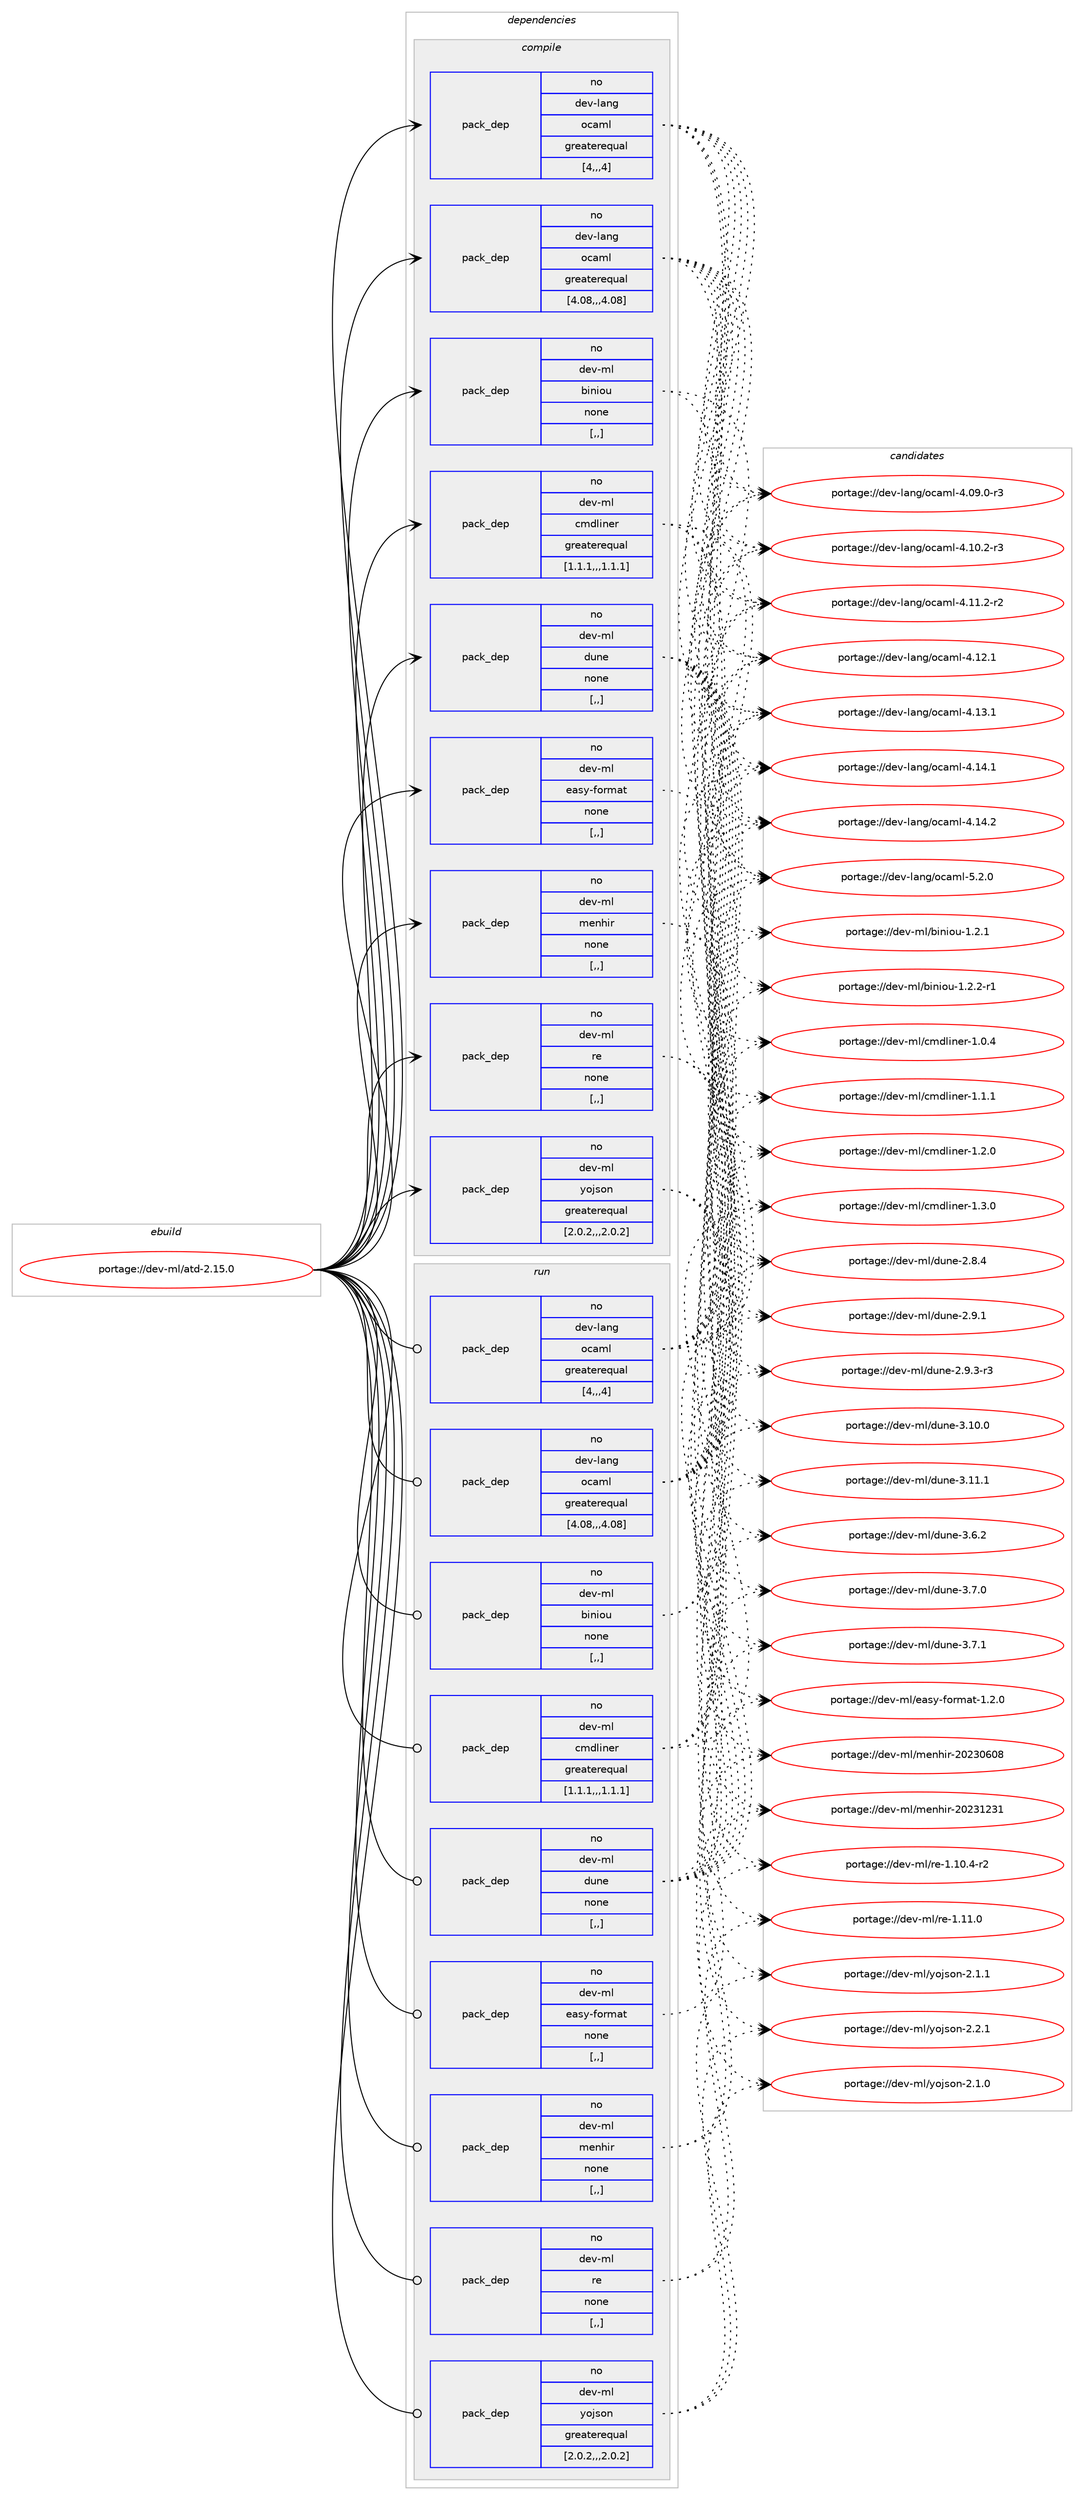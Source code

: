 digraph prolog {

# *************
# Graph options
# *************

newrank=true;
concentrate=true;
compound=true;
graph [rankdir=LR,fontname=Helvetica,fontsize=10,ranksep=1.5];#, ranksep=2.5, nodesep=0.2];
edge  [arrowhead=vee];
node  [fontname=Helvetica,fontsize=10];

# **********
# The ebuild
# **********

subgraph cluster_leftcol {
color=gray;
rank=same;
label=<<i>ebuild</i>>;
id [label="portage://dev-ml/atd-2.15.0", color=red, width=4, href="../dev-ml/atd-2.15.0.svg"];
}

# ****************
# The dependencies
# ****************

subgraph cluster_midcol {
color=gray;
label=<<i>dependencies</i>>;
subgraph cluster_compile {
fillcolor="#eeeeee";
style=filled;
label=<<i>compile</i>>;
subgraph pack84734 {
dependency114332 [label=<<TABLE BORDER="0" CELLBORDER="1" CELLSPACING="0" CELLPADDING="4" WIDTH="220"><TR><TD ROWSPAN="6" CELLPADDING="30">pack_dep</TD></TR><TR><TD WIDTH="110">no</TD></TR><TR><TD>dev-lang</TD></TR><TR><TD>ocaml</TD></TR><TR><TD>greaterequal</TD></TR><TR><TD>[4,,,4]</TD></TR></TABLE>>, shape=none, color=blue];
}
id:e -> dependency114332:w [weight=20,style="solid",arrowhead="vee"];
subgraph pack84735 {
dependency114333 [label=<<TABLE BORDER="0" CELLBORDER="1" CELLSPACING="0" CELLPADDING="4" WIDTH="220"><TR><TD ROWSPAN="6" CELLPADDING="30">pack_dep</TD></TR><TR><TD WIDTH="110">no</TD></TR><TR><TD>dev-lang</TD></TR><TR><TD>ocaml</TD></TR><TR><TD>greaterequal</TD></TR><TR><TD>[4.08,,,4.08]</TD></TR></TABLE>>, shape=none, color=blue];
}
id:e -> dependency114333:w [weight=20,style="solid",arrowhead="vee"];
subgraph pack84736 {
dependency114334 [label=<<TABLE BORDER="0" CELLBORDER="1" CELLSPACING="0" CELLPADDING="4" WIDTH="220"><TR><TD ROWSPAN="6" CELLPADDING="30">pack_dep</TD></TR><TR><TD WIDTH="110">no</TD></TR><TR><TD>dev-ml</TD></TR><TR><TD>biniou</TD></TR><TR><TD>none</TD></TR><TR><TD>[,,]</TD></TR></TABLE>>, shape=none, color=blue];
}
id:e -> dependency114334:w [weight=20,style="solid",arrowhead="vee"];
subgraph pack84737 {
dependency114335 [label=<<TABLE BORDER="0" CELLBORDER="1" CELLSPACING="0" CELLPADDING="4" WIDTH="220"><TR><TD ROWSPAN="6" CELLPADDING="30">pack_dep</TD></TR><TR><TD WIDTH="110">no</TD></TR><TR><TD>dev-ml</TD></TR><TR><TD>cmdliner</TD></TR><TR><TD>greaterequal</TD></TR><TR><TD>[1.1.1,,,1.1.1]</TD></TR></TABLE>>, shape=none, color=blue];
}
id:e -> dependency114335:w [weight=20,style="solid",arrowhead="vee"];
subgraph pack84738 {
dependency114336 [label=<<TABLE BORDER="0" CELLBORDER="1" CELLSPACING="0" CELLPADDING="4" WIDTH="220"><TR><TD ROWSPAN="6" CELLPADDING="30">pack_dep</TD></TR><TR><TD WIDTH="110">no</TD></TR><TR><TD>dev-ml</TD></TR><TR><TD>dune</TD></TR><TR><TD>none</TD></TR><TR><TD>[,,]</TD></TR></TABLE>>, shape=none, color=blue];
}
id:e -> dependency114336:w [weight=20,style="solid",arrowhead="vee"];
subgraph pack84739 {
dependency114337 [label=<<TABLE BORDER="0" CELLBORDER="1" CELLSPACING="0" CELLPADDING="4" WIDTH="220"><TR><TD ROWSPAN="6" CELLPADDING="30">pack_dep</TD></TR><TR><TD WIDTH="110">no</TD></TR><TR><TD>dev-ml</TD></TR><TR><TD>easy-format</TD></TR><TR><TD>none</TD></TR><TR><TD>[,,]</TD></TR></TABLE>>, shape=none, color=blue];
}
id:e -> dependency114337:w [weight=20,style="solid",arrowhead="vee"];
subgraph pack84740 {
dependency114338 [label=<<TABLE BORDER="0" CELLBORDER="1" CELLSPACING="0" CELLPADDING="4" WIDTH="220"><TR><TD ROWSPAN="6" CELLPADDING="30">pack_dep</TD></TR><TR><TD WIDTH="110">no</TD></TR><TR><TD>dev-ml</TD></TR><TR><TD>menhir</TD></TR><TR><TD>none</TD></TR><TR><TD>[,,]</TD></TR></TABLE>>, shape=none, color=blue];
}
id:e -> dependency114338:w [weight=20,style="solid",arrowhead="vee"];
subgraph pack84741 {
dependency114339 [label=<<TABLE BORDER="0" CELLBORDER="1" CELLSPACING="0" CELLPADDING="4" WIDTH="220"><TR><TD ROWSPAN="6" CELLPADDING="30">pack_dep</TD></TR><TR><TD WIDTH="110">no</TD></TR><TR><TD>dev-ml</TD></TR><TR><TD>re</TD></TR><TR><TD>none</TD></TR><TR><TD>[,,]</TD></TR></TABLE>>, shape=none, color=blue];
}
id:e -> dependency114339:w [weight=20,style="solid",arrowhead="vee"];
subgraph pack84742 {
dependency114340 [label=<<TABLE BORDER="0" CELLBORDER="1" CELLSPACING="0" CELLPADDING="4" WIDTH="220"><TR><TD ROWSPAN="6" CELLPADDING="30">pack_dep</TD></TR><TR><TD WIDTH="110">no</TD></TR><TR><TD>dev-ml</TD></TR><TR><TD>yojson</TD></TR><TR><TD>greaterequal</TD></TR><TR><TD>[2.0.2,,,2.0.2]</TD></TR></TABLE>>, shape=none, color=blue];
}
id:e -> dependency114340:w [weight=20,style="solid",arrowhead="vee"];
}
subgraph cluster_compileandrun {
fillcolor="#eeeeee";
style=filled;
label=<<i>compile and run</i>>;
}
subgraph cluster_run {
fillcolor="#eeeeee";
style=filled;
label=<<i>run</i>>;
subgraph pack84743 {
dependency114341 [label=<<TABLE BORDER="0" CELLBORDER="1" CELLSPACING="0" CELLPADDING="4" WIDTH="220"><TR><TD ROWSPAN="6" CELLPADDING="30">pack_dep</TD></TR><TR><TD WIDTH="110">no</TD></TR><TR><TD>dev-lang</TD></TR><TR><TD>ocaml</TD></TR><TR><TD>greaterequal</TD></TR><TR><TD>[4,,,4]</TD></TR></TABLE>>, shape=none, color=blue];
}
id:e -> dependency114341:w [weight=20,style="solid",arrowhead="odot"];
subgraph pack84744 {
dependency114342 [label=<<TABLE BORDER="0" CELLBORDER="1" CELLSPACING="0" CELLPADDING="4" WIDTH="220"><TR><TD ROWSPAN="6" CELLPADDING="30">pack_dep</TD></TR><TR><TD WIDTH="110">no</TD></TR><TR><TD>dev-lang</TD></TR><TR><TD>ocaml</TD></TR><TR><TD>greaterequal</TD></TR><TR><TD>[4.08,,,4.08]</TD></TR></TABLE>>, shape=none, color=blue];
}
id:e -> dependency114342:w [weight=20,style="solid",arrowhead="odot"];
subgraph pack84745 {
dependency114343 [label=<<TABLE BORDER="0" CELLBORDER="1" CELLSPACING="0" CELLPADDING="4" WIDTH="220"><TR><TD ROWSPAN="6" CELLPADDING="30">pack_dep</TD></TR><TR><TD WIDTH="110">no</TD></TR><TR><TD>dev-ml</TD></TR><TR><TD>biniou</TD></TR><TR><TD>none</TD></TR><TR><TD>[,,]</TD></TR></TABLE>>, shape=none, color=blue];
}
id:e -> dependency114343:w [weight=20,style="solid",arrowhead="odot"];
subgraph pack84746 {
dependency114344 [label=<<TABLE BORDER="0" CELLBORDER="1" CELLSPACING="0" CELLPADDING="4" WIDTH="220"><TR><TD ROWSPAN="6" CELLPADDING="30">pack_dep</TD></TR><TR><TD WIDTH="110">no</TD></TR><TR><TD>dev-ml</TD></TR><TR><TD>cmdliner</TD></TR><TR><TD>greaterequal</TD></TR><TR><TD>[1.1.1,,,1.1.1]</TD></TR></TABLE>>, shape=none, color=blue];
}
id:e -> dependency114344:w [weight=20,style="solid",arrowhead="odot"];
subgraph pack84747 {
dependency114345 [label=<<TABLE BORDER="0" CELLBORDER="1" CELLSPACING="0" CELLPADDING="4" WIDTH="220"><TR><TD ROWSPAN="6" CELLPADDING="30">pack_dep</TD></TR><TR><TD WIDTH="110">no</TD></TR><TR><TD>dev-ml</TD></TR><TR><TD>dune</TD></TR><TR><TD>none</TD></TR><TR><TD>[,,]</TD></TR></TABLE>>, shape=none, color=blue];
}
id:e -> dependency114345:w [weight=20,style="solid",arrowhead="odot"];
subgraph pack84748 {
dependency114346 [label=<<TABLE BORDER="0" CELLBORDER="1" CELLSPACING="0" CELLPADDING="4" WIDTH="220"><TR><TD ROWSPAN="6" CELLPADDING="30">pack_dep</TD></TR><TR><TD WIDTH="110">no</TD></TR><TR><TD>dev-ml</TD></TR><TR><TD>easy-format</TD></TR><TR><TD>none</TD></TR><TR><TD>[,,]</TD></TR></TABLE>>, shape=none, color=blue];
}
id:e -> dependency114346:w [weight=20,style="solid",arrowhead="odot"];
subgraph pack84749 {
dependency114347 [label=<<TABLE BORDER="0" CELLBORDER="1" CELLSPACING="0" CELLPADDING="4" WIDTH="220"><TR><TD ROWSPAN="6" CELLPADDING="30">pack_dep</TD></TR><TR><TD WIDTH="110">no</TD></TR><TR><TD>dev-ml</TD></TR><TR><TD>menhir</TD></TR><TR><TD>none</TD></TR><TR><TD>[,,]</TD></TR></TABLE>>, shape=none, color=blue];
}
id:e -> dependency114347:w [weight=20,style="solid",arrowhead="odot"];
subgraph pack84750 {
dependency114348 [label=<<TABLE BORDER="0" CELLBORDER="1" CELLSPACING="0" CELLPADDING="4" WIDTH="220"><TR><TD ROWSPAN="6" CELLPADDING="30">pack_dep</TD></TR><TR><TD WIDTH="110">no</TD></TR><TR><TD>dev-ml</TD></TR><TR><TD>re</TD></TR><TR><TD>none</TD></TR><TR><TD>[,,]</TD></TR></TABLE>>, shape=none, color=blue];
}
id:e -> dependency114348:w [weight=20,style="solid",arrowhead="odot"];
subgraph pack84751 {
dependency114349 [label=<<TABLE BORDER="0" CELLBORDER="1" CELLSPACING="0" CELLPADDING="4" WIDTH="220"><TR><TD ROWSPAN="6" CELLPADDING="30">pack_dep</TD></TR><TR><TD WIDTH="110">no</TD></TR><TR><TD>dev-ml</TD></TR><TR><TD>yojson</TD></TR><TR><TD>greaterequal</TD></TR><TR><TD>[2.0.2,,,2.0.2]</TD></TR></TABLE>>, shape=none, color=blue];
}
id:e -> dependency114349:w [weight=20,style="solid",arrowhead="odot"];
}
}

# **************
# The candidates
# **************

subgraph cluster_choices {
rank=same;
color=gray;
label=<<i>candidates</i>>;

subgraph choice84734 {
color=black;
nodesep=1;
choice1001011184510897110103471119997109108455246485746484511451 [label="portage://dev-lang/ocaml-4.09.0-r3", color=red, width=4,href="../dev-lang/ocaml-4.09.0-r3.svg"];
choice1001011184510897110103471119997109108455246494846504511451 [label="portage://dev-lang/ocaml-4.10.2-r3", color=red, width=4,href="../dev-lang/ocaml-4.10.2-r3.svg"];
choice1001011184510897110103471119997109108455246494946504511450 [label="portage://dev-lang/ocaml-4.11.2-r2", color=red, width=4,href="../dev-lang/ocaml-4.11.2-r2.svg"];
choice100101118451089711010347111999710910845524649504649 [label="portage://dev-lang/ocaml-4.12.1", color=red, width=4,href="../dev-lang/ocaml-4.12.1.svg"];
choice100101118451089711010347111999710910845524649514649 [label="portage://dev-lang/ocaml-4.13.1", color=red, width=4,href="../dev-lang/ocaml-4.13.1.svg"];
choice100101118451089711010347111999710910845524649524649 [label="portage://dev-lang/ocaml-4.14.1", color=red, width=4,href="../dev-lang/ocaml-4.14.1.svg"];
choice100101118451089711010347111999710910845524649524650 [label="portage://dev-lang/ocaml-4.14.2", color=red, width=4,href="../dev-lang/ocaml-4.14.2.svg"];
choice1001011184510897110103471119997109108455346504648 [label="portage://dev-lang/ocaml-5.2.0", color=red, width=4,href="../dev-lang/ocaml-5.2.0.svg"];
dependency114332:e -> choice1001011184510897110103471119997109108455246485746484511451:w [style=dotted,weight="100"];
dependency114332:e -> choice1001011184510897110103471119997109108455246494846504511451:w [style=dotted,weight="100"];
dependency114332:e -> choice1001011184510897110103471119997109108455246494946504511450:w [style=dotted,weight="100"];
dependency114332:e -> choice100101118451089711010347111999710910845524649504649:w [style=dotted,weight="100"];
dependency114332:e -> choice100101118451089711010347111999710910845524649514649:w [style=dotted,weight="100"];
dependency114332:e -> choice100101118451089711010347111999710910845524649524649:w [style=dotted,weight="100"];
dependency114332:e -> choice100101118451089711010347111999710910845524649524650:w [style=dotted,weight="100"];
dependency114332:e -> choice1001011184510897110103471119997109108455346504648:w [style=dotted,weight="100"];
}
subgraph choice84735 {
color=black;
nodesep=1;
choice1001011184510897110103471119997109108455246485746484511451 [label="portage://dev-lang/ocaml-4.09.0-r3", color=red, width=4,href="../dev-lang/ocaml-4.09.0-r3.svg"];
choice1001011184510897110103471119997109108455246494846504511451 [label="portage://dev-lang/ocaml-4.10.2-r3", color=red, width=4,href="../dev-lang/ocaml-4.10.2-r3.svg"];
choice1001011184510897110103471119997109108455246494946504511450 [label="portage://dev-lang/ocaml-4.11.2-r2", color=red, width=4,href="../dev-lang/ocaml-4.11.2-r2.svg"];
choice100101118451089711010347111999710910845524649504649 [label="portage://dev-lang/ocaml-4.12.1", color=red, width=4,href="../dev-lang/ocaml-4.12.1.svg"];
choice100101118451089711010347111999710910845524649514649 [label="portage://dev-lang/ocaml-4.13.1", color=red, width=4,href="../dev-lang/ocaml-4.13.1.svg"];
choice100101118451089711010347111999710910845524649524649 [label="portage://dev-lang/ocaml-4.14.1", color=red, width=4,href="../dev-lang/ocaml-4.14.1.svg"];
choice100101118451089711010347111999710910845524649524650 [label="portage://dev-lang/ocaml-4.14.2", color=red, width=4,href="../dev-lang/ocaml-4.14.2.svg"];
choice1001011184510897110103471119997109108455346504648 [label="portage://dev-lang/ocaml-5.2.0", color=red, width=4,href="../dev-lang/ocaml-5.2.0.svg"];
dependency114333:e -> choice1001011184510897110103471119997109108455246485746484511451:w [style=dotted,weight="100"];
dependency114333:e -> choice1001011184510897110103471119997109108455246494846504511451:w [style=dotted,weight="100"];
dependency114333:e -> choice1001011184510897110103471119997109108455246494946504511450:w [style=dotted,weight="100"];
dependency114333:e -> choice100101118451089711010347111999710910845524649504649:w [style=dotted,weight="100"];
dependency114333:e -> choice100101118451089711010347111999710910845524649514649:w [style=dotted,weight="100"];
dependency114333:e -> choice100101118451089711010347111999710910845524649524649:w [style=dotted,weight="100"];
dependency114333:e -> choice100101118451089711010347111999710910845524649524650:w [style=dotted,weight="100"];
dependency114333:e -> choice1001011184510897110103471119997109108455346504648:w [style=dotted,weight="100"];
}
subgraph choice84736 {
color=black;
nodesep=1;
choice100101118451091084798105110105111117454946504649 [label="portage://dev-ml/biniou-1.2.1", color=red, width=4,href="../dev-ml/biniou-1.2.1.svg"];
choice1001011184510910847981051101051111174549465046504511449 [label="portage://dev-ml/biniou-1.2.2-r1", color=red, width=4,href="../dev-ml/biniou-1.2.2-r1.svg"];
dependency114334:e -> choice100101118451091084798105110105111117454946504649:w [style=dotted,weight="100"];
dependency114334:e -> choice1001011184510910847981051101051111174549465046504511449:w [style=dotted,weight="100"];
}
subgraph choice84737 {
color=black;
nodesep=1;
choice100101118451091084799109100108105110101114454946484652 [label="portage://dev-ml/cmdliner-1.0.4", color=red, width=4,href="../dev-ml/cmdliner-1.0.4.svg"];
choice100101118451091084799109100108105110101114454946494649 [label="portage://dev-ml/cmdliner-1.1.1", color=red, width=4,href="../dev-ml/cmdliner-1.1.1.svg"];
choice100101118451091084799109100108105110101114454946504648 [label="portage://dev-ml/cmdliner-1.2.0", color=red, width=4,href="../dev-ml/cmdliner-1.2.0.svg"];
choice100101118451091084799109100108105110101114454946514648 [label="portage://dev-ml/cmdliner-1.3.0", color=red, width=4,href="../dev-ml/cmdliner-1.3.0.svg"];
dependency114335:e -> choice100101118451091084799109100108105110101114454946484652:w [style=dotted,weight="100"];
dependency114335:e -> choice100101118451091084799109100108105110101114454946494649:w [style=dotted,weight="100"];
dependency114335:e -> choice100101118451091084799109100108105110101114454946504648:w [style=dotted,weight="100"];
dependency114335:e -> choice100101118451091084799109100108105110101114454946514648:w [style=dotted,weight="100"];
}
subgraph choice84738 {
color=black;
nodesep=1;
choice1001011184510910847100117110101455046564652 [label="portage://dev-ml/dune-2.8.4", color=red, width=4,href="../dev-ml/dune-2.8.4.svg"];
choice1001011184510910847100117110101455046574649 [label="portage://dev-ml/dune-2.9.1", color=red, width=4,href="../dev-ml/dune-2.9.1.svg"];
choice10010111845109108471001171101014550465746514511451 [label="portage://dev-ml/dune-2.9.3-r3", color=red, width=4,href="../dev-ml/dune-2.9.3-r3.svg"];
choice100101118451091084710011711010145514649484648 [label="portage://dev-ml/dune-3.10.0", color=red, width=4,href="../dev-ml/dune-3.10.0.svg"];
choice100101118451091084710011711010145514649494649 [label="portage://dev-ml/dune-3.11.1", color=red, width=4,href="../dev-ml/dune-3.11.1.svg"];
choice1001011184510910847100117110101455146544650 [label="portage://dev-ml/dune-3.6.2", color=red, width=4,href="../dev-ml/dune-3.6.2.svg"];
choice1001011184510910847100117110101455146554648 [label="portage://dev-ml/dune-3.7.0", color=red, width=4,href="../dev-ml/dune-3.7.0.svg"];
choice1001011184510910847100117110101455146554649 [label="portage://dev-ml/dune-3.7.1", color=red, width=4,href="../dev-ml/dune-3.7.1.svg"];
dependency114336:e -> choice1001011184510910847100117110101455046564652:w [style=dotted,weight="100"];
dependency114336:e -> choice1001011184510910847100117110101455046574649:w [style=dotted,weight="100"];
dependency114336:e -> choice10010111845109108471001171101014550465746514511451:w [style=dotted,weight="100"];
dependency114336:e -> choice100101118451091084710011711010145514649484648:w [style=dotted,weight="100"];
dependency114336:e -> choice100101118451091084710011711010145514649494649:w [style=dotted,weight="100"];
dependency114336:e -> choice1001011184510910847100117110101455146544650:w [style=dotted,weight="100"];
dependency114336:e -> choice1001011184510910847100117110101455146554648:w [style=dotted,weight="100"];
dependency114336:e -> choice1001011184510910847100117110101455146554649:w [style=dotted,weight="100"];
}
subgraph choice84739 {
color=black;
nodesep=1;
choice1001011184510910847101971151214510211111410997116454946504648 [label="portage://dev-ml/easy-format-1.2.0", color=red, width=4,href="../dev-ml/easy-format-1.2.0.svg"];
dependency114337:e -> choice1001011184510910847101971151214510211111410997116454946504648:w [style=dotted,weight="100"];
}
subgraph choice84740 {
color=black;
nodesep=1;
choice1001011184510910847109101110104105114455048505148544856 [label="portage://dev-ml/menhir-20230608", color=red, width=4,href="../dev-ml/menhir-20230608.svg"];
choice1001011184510910847109101110104105114455048505149505149 [label="portage://dev-ml/menhir-20231231", color=red, width=4,href="../dev-ml/menhir-20231231.svg"];
dependency114338:e -> choice1001011184510910847109101110104105114455048505148544856:w [style=dotted,weight="100"];
dependency114338:e -> choice1001011184510910847109101110104105114455048505149505149:w [style=dotted,weight="100"];
}
subgraph choice84741 {
color=black;
nodesep=1;
choice1001011184510910847114101454946494846524511450 [label="portage://dev-ml/re-1.10.4-r2", color=red, width=4,href="../dev-ml/re-1.10.4-r2.svg"];
choice100101118451091084711410145494649494648 [label="portage://dev-ml/re-1.11.0", color=red, width=4,href="../dev-ml/re-1.11.0.svg"];
dependency114339:e -> choice1001011184510910847114101454946494846524511450:w [style=dotted,weight="100"];
dependency114339:e -> choice100101118451091084711410145494649494648:w [style=dotted,weight="100"];
}
subgraph choice84742 {
color=black;
nodesep=1;
choice1001011184510910847121111106115111110455046494648 [label="portage://dev-ml/yojson-2.1.0", color=red, width=4,href="../dev-ml/yojson-2.1.0.svg"];
choice1001011184510910847121111106115111110455046494649 [label="portage://dev-ml/yojson-2.1.1", color=red, width=4,href="../dev-ml/yojson-2.1.1.svg"];
choice1001011184510910847121111106115111110455046504649 [label="portage://dev-ml/yojson-2.2.1", color=red, width=4,href="../dev-ml/yojson-2.2.1.svg"];
dependency114340:e -> choice1001011184510910847121111106115111110455046494648:w [style=dotted,weight="100"];
dependency114340:e -> choice1001011184510910847121111106115111110455046494649:w [style=dotted,weight="100"];
dependency114340:e -> choice1001011184510910847121111106115111110455046504649:w [style=dotted,weight="100"];
}
subgraph choice84743 {
color=black;
nodesep=1;
choice1001011184510897110103471119997109108455246485746484511451 [label="portage://dev-lang/ocaml-4.09.0-r3", color=red, width=4,href="../dev-lang/ocaml-4.09.0-r3.svg"];
choice1001011184510897110103471119997109108455246494846504511451 [label="portage://dev-lang/ocaml-4.10.2-r3", color=red, width=4,href="../dev-lang/ocaml-4.10.2-r3.svg"];
choice1001011184510897110103471119997109108455246494946504511450 [label="portage://dev-lang/ocaml-4.11.2-r2", color=red, width=4,href="../dev-lang/ocaml-4.11.2-r2.svg"];
choice100101118451089711010347111999710910845524649504649 [label="portage://dev-lang/ocaml-4.12.1", color=red, width=4,href="../dev-lang/ocaml-4.12.1.svg"];
choice100101118451089711010347111999710910845524649514649 [label="portage://dev-lang/ocaml-4.13.1", color=red, width=4,href="../dev-lang/ocaml-4.13.1.svg"];
choice100101118451089711010347111999710910845524649524649 [label="portage://dev-lang/ocaml-4.14.1", color=red, width=4,href="../dev-lang/ocaml-4.14.1.svg"];
choice100101118451089711010347111999710910845524649524650 [label="portage://dev-lang/ocaml-4.14.2", color=red, width=4,href="../dev-lang/ocaml-4.14.2.svg"];
choice1001011184510897110103471119997109108455346504648 [label="portage://dev-lang/ocaml-5.2.0", color=red, width=4,href="../dev-lang/ocaml-5.2.0.svg"];
dependency114341:e -> choice1001011184510897110103471119997109108455246485746484511451:w [style=dotted,weight="100"];
dependency114341:e -> choice1001011184510897110103471119997109108455246494846504511451:w [style=dotted,weight="100"];
dependency114341:e -> choice1001011184510897110103471119997109108455246494946504511450:w [style=dotted,weight="100"];
dependency114341:e -> choice100101118451089711010347111999710910845524649504649:w [style=dotted,weight="100"];
dependency114341:e -> choice100101118451089711010347111999710910845524649514649:w [style=dotted,weight="100"];
dependency114341:e -> choice100101118451089711010347111999710910845524649524649:w [style=dotted,weight="100"];
dependency114341:e -> choice100101118451089711010347111999710910845524649524650:w [style=dotted,weight="100"];
dependency114341:e -> choice1001011184510897110103471119997109108455346504648:w [style=dotted,weight="100"];
}
subgraph choice84744 {
color=black;
nodesep=1;
choice1001011184510897110103471119997109108455246485746484511451 [label="portage://dev-lang/ocaml-4.09.0-r3", color=red, width=4,href="../dev-lang/ocaml-4.09.0-r3.svg"];
choice1001011184510897110103471119997109108455246494846504511451 [label="portage://dev-lang/ocaml-4.10.2-r3", color=red, width=4,href="../dev-lang/ocaml-4.10.2-r3.svg"];
choice1001011184510897110103471119997109108455246494946504511450 [label="portage://dev-lang/ocaml-4.11.2-r2", color=red, width=4,href="../dev-lang/ocaml-4.11.2-r2.svg"];
choice100101118451089711010347111999710910845524649504649 [label="portage://dev-lang/ocaml-4.12.1", color=red, width=4,href="../dev-lang/ocaml-4.12.1.svg"];
choice100101118451089711010347111999710910845524649514649 [label="portage://dev-lang/ocaml-4.13.1", color=red, width=4,href="../dev-lang/ocaml-4.13.1.svg"];
choice100101118451089711010347111999710910845524649524649 [label="portage://dev-lang/ocaml-4.14.1", color=red, width=4,href="../dev-lang/ocaml-4.14.1.svg"];
choice100101118451089711010347111999710910845524649524650 [label="portage://dev-lang/ocaml-4.14.2", color=red, width=4,href="../dev-lang/ocaml-4.14.2.svg"];
choice1001011184510897110103471119997109108455346504648 [label="portage://dev-lang/ocaml-5.2.0", color=red, width=4,href="../dev-lang/ocaml-5.2.0.svg"];
dependency114342:e -> choice1001011184510897110103471119997109108455246485746484511451:w [style=dotted,weight="100"];
dependency114342:e -> choice1001011184510897110103471119997109108455246494846504511451:w [style=dotted,weight="100"];
dependency114342:e -> choice1001011184510897110103471119997109108455246494946504511450:w [style=dotted,weight="100"];
dependency114342:e -> choice100101118451089711010347111999710910845524649504649:w [style=dotted,weight="100"];
dependency114342:e -> choice100101118451089711010347111999710910845524649514649:w [style=dotted,weight="100"];
dependency114342:e -> choice100101118451089711010347111999710910845524649524649:w [style=dotted,weight="100"];
dependency114342:e -> choice100101118451089711010347111999710910845524649524650:w [style=dotted,weight="100"];
dependency114342:e -> choice1001011184510897110103471119997109108455346504648:w [style=dotted,weight="100"];
}
subgraph choice84745 {
color=black;
nodesep=1;
choice100101118451091084798105110105111117454946504649 [label="portage://dev-ml/biniou-1.2.1", color=red, width=4,href="../dev-ml/biniou-1.2.1.svg"];
choice1001011184510910847981051101051111174549465046504511449 [label="portage://dev-ml/biniou-1.2.2-r1", color=red, width=4,href="../dev-ml/biniou-1.2.2-r1.svg"];
dependency114343:e -> choice100101118451091084798105110105111117454946504649:w [style=dotted,weight="100"];
dependency114343:e -> choice1001011184510910847981051101051111174549465046504511449:w [style=dotted,weight="100"];
}
subgraph choice84746 {
color=black;
nodesep=1;
choice100101118451091084799109100108105110101114454946484652 [label="portage://dev-ml/cmdliner-1.0.4", color=red, width=4,href="../dev-ml/cmdliner-1.0.4.svg"];
choice100101118451091084799109100108105110101114454946494649 [label="portage://dev-ml/cmdliner-1.1.1", color=red, width=4,href="../dev-ml/cmdliner-1.1.1.svg"];
choice100101118451091084799109100108105110101114454946504648 [label="portage://dev-ml/cmdliner-1.2.0", color=red, width=4,href="../dev-ml/cmdliner-1.2.0.svg"];
choice100101118451091084799109100108105110101114454946514648 [label="portage://dev-ml/cmdliner-1.3.0", color=red, width=4,href="../dev-ml/cmdliner-1.3.0.svg"];
dependency114344:e -> choice100101118451091084799109100108105110101114454946484652:w [style=dotted,weight="100"];
dependency114344:e -> choice100101118451091084799109100108105110101114454946494649:w [style=dotted,weight="100"];
dependency114344:e -> choice100101118451091084799109100108105110101114454946504648:w [style=dotted,weight="100"];
dependency114344:e -> choice100101118451091084799109100108105110101114454946514648:w [style=dotted,weight="100"];
}
subgraph choice84747 {
color=black;
nodesep=1;
choice1001011184510910847100117110101455046564652 [label="portage://dev-ml/dune-2.8.4", color=red, width=4,href="../dev-ml/dune-2.8.4.svg"];
choice1001011184510910847100117110101455046574649 [label="portage://dev-ml/dune-2.9.1", color=red, width=4,href="../dev-ml/dune-2.9.1.svg"];
choice10010111845109108471001171101014550465746514511451 [label="portage://dev-ml/dune-2.9.3-r3", color=red, width=4,href="../dev-ml/dune-2.9.3-r3.svg"];
choice100101118451091084710011711010145514649484648 [label="portage://dev-ml/dune-3.10.0", color=red, width=4,href="../dev-ml/dune-3.10.0.svg"];
choice100101118451091084710011711010145514649494649 [label="portage://dev-ml/dune-3.11.1", color=red, width=4,href="../dev-ml/dune-3.11.1.svg"];
choice1001011184510910847100117110101455146544650 [label="portage://dev-ml/dune-3.6.2", color=red, width=4,href="../dev-ml/dune-3.6.2.svg"];
choice1001011184510910847100117110101455146554648 [label="portage://dev-ml/dune-3.7.0", color=red, width=4,href="../dev-ml/dune-3.7.0.svg"];
choice1001011184510910847100117110101455146554649 [label="portage://dev-ml/dune-3.7.1", color=red, width=4,href="../dev-ml/dune-3.7.1.svg"];
dependency114345:e -> choice1001011184510910847100117110101455046564652:w [style=dotted,weight="100"];
dependency114345:e -> choice1001011184510910847100117110101455046574649:w [style=dotted,weight="100"];
dependency114345:e -> choice10010111845109108471001171101014550465746514511451:w [style=dotted,weight="100"];
dependency114345:e -> choice100101118451091084710011711010145514649484648:w [style=dotted,weight="100"];
dependency114345:e -> choice100101118451091084710011711010145514649494649:w [style=dotted,weight="100"];
dependency114345:e -> choice1001011184510910847100117110101455146544650:w [style=dotted,weight="100"];
dependency114345:e -> choice1001011184510910847100117110101455146554648:w [style=dotted,weight="100"];
dependency114345:e -> choice1001011184510910847100117110101455146554649:w [style=dotted,weight="100"];
}
subgraph choice84748 {
color=black;
nodesep=1;
choice1001011184510910847101971151214510211111410997116454946504648 [label="portage://dev-ml/easy-format-1.2.0", color=red, width=4,href="../dev-ml/easy-format-1.2.0.svg"];
dependency114346:e -> choice1001011184510910847101971151214510211111410997116454946504648:w [style=dotted,weight="100"];
}
subgraph choice84749 {
color=black;
nodesep=1;
choice1001011184510910847109101110104105114455048505148544856 [label="portage://dev-ml/menhir-20230608", color=red, width=4,href="../dev-ml/menhir-20230608.svg"];
choice1001011184510910847109101110104105114455048505149505149 [label="portage://dev-ml/menhir-20231231", color=red, width=4,href="../dev-ml/menhir-20231231.svg"];
dependency114347:e -> choice1001011184510910847109101110104105114455048505148544856:w [style=dotted,weight="100"];
dependency114347:e -> choice1001011184510910847109101110104105114455048505149505149:w [style=dotted,weight="100"];
}
subgraph choice84750 {
color=black;
nodesep=1;
choice1001011184510910847114101454946494846524511450 [label="portage://dev-ml/re-1.10.4-r2", color=red, width=4,href="../dev-ml/re-1.10.4-r2.svg"];
choice100101118451091084711410145494649494648 [label="portage://dev-ml/re-1.11.0", color=red, width=4,href="../dev-ml/re-1.11.0.svg"];
dependency114348:e -> choice1001011184510910847114101454946494846524511450:w [style=dotted,weight="100"];
dependency114348:e -> choice100101118451091084711410145494649494648:w [style=dotted,weight="100"];
}
subgraph choice84751 {
color=black;
nodesep=1;
choice1001011184510910847121111106115111110455046494648 [label="portage://dev-ml/yojson-2.1.0", color=red, width=4,href="../dev-ml/yojson-2.1.0.svg"];
choice1001011184510910847121111106115111110455046494649 [label="portage://dev-ml/yojson-2.1.1", color=red, width=4,href="../dev-ml/yojson-2.1.1.svg"];
choice1001011184510910847121111106115111110455046504649 [label="portage://dev-ml/yojson-2.2.1", color=red, width=4,href="../dev-ml/yojson-2.2.1.svg"];
dependency114349:e -> choice1001011184510910847121111106115111110455046494648:w [style=dotted,weight="100"];
dependency114349:e -> choice1001011184510910847121111106115111110455046494649:w [style=dotted,weight="100"];
dependency114349:e -> choice1001011184510910847121111106115111110455046504649:w [style=dotted,weight="100"];
}
}

}
